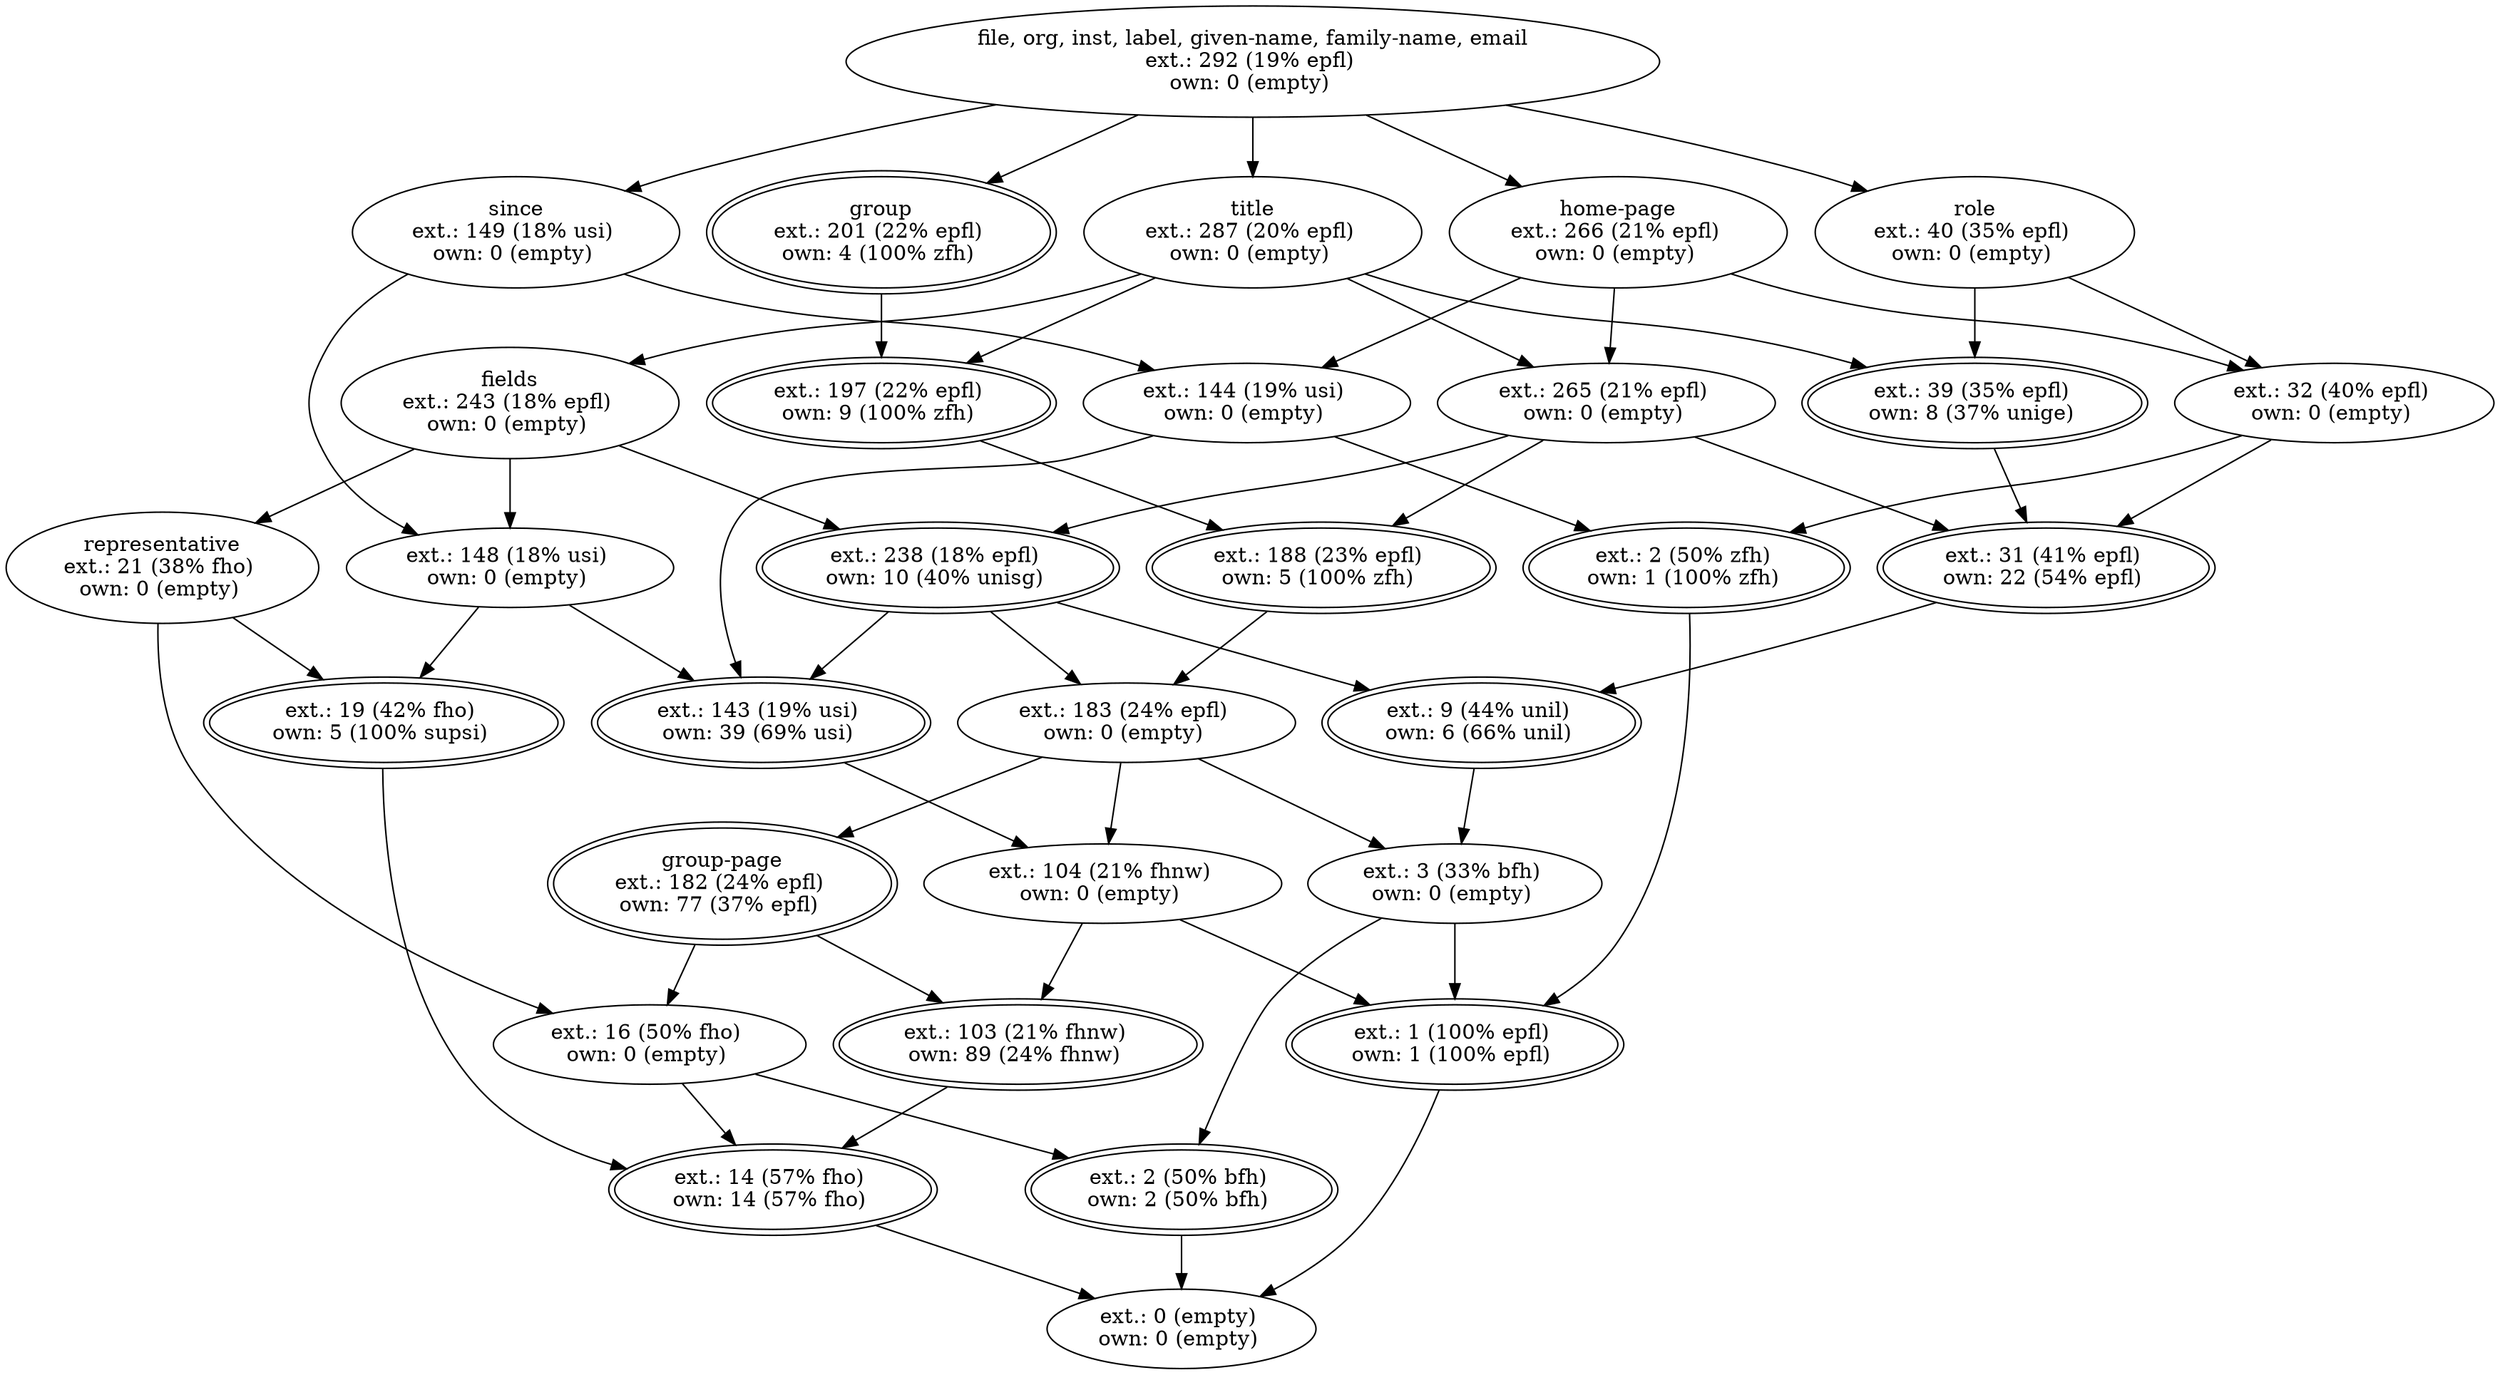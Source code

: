 digraph d{
1 [label="file, org, inst, label, given-name, family-name, email
ext.: 292 (19% epfl) 
own: 0 (empty) "]
2 [label="ext.: 103 (21% fhnw) 
own: 89 (24% fhnw) ", peripheries = 2]
3 [label="group-page
ext.: 182 (24% epfl) 
own: 77 (37% epfl) ", peripheries = 2]
4 [label="ext.: 2 (50% bfh) 
own: 2 (50% bfh) ", peripheries = 2]
5 [label="ext.: 16 (50% fho) 
own: 0 (empty) "]
6 [label="ext.: 14 (57% fho) 
own: 14 (57% fho) ", peripheries = 2]
7 [label="ext.: 104 (21% fhnw) 
own: 0 (empty) "]
8 [label="ext.: 183 (24% epfl) 
own: 0 (empty) "]
9 [label="ext.: 3 (33% bfh) 
own: 0 (empty) "]
10 [label="ext.: 1 (100% epfl) 
own: 1 (100% epfl) ", peripheries = 2]
11 [label="ext.: 265 (21% epfl) 
own: 0 (empty) "]
12 [label="ext.: 31 (41% epfl) 
own: 22 (54% epfl) ", peripheries = 2]
13 [label="title
ext.: 287 (20% epfl) 
own: 0 (empty) "]
14 [label="ext.: 39 (35% epfl) 
own: 8 (37% unige) ", peripheries = 2]
15 [label="ext.: 143 (19% usi) 
own: 39 (69% usi) ", peripheries = 2]
16 [label="ext.: 238 (18% epfl) 
own: 10 (40% unisg) ", peripheries = 2]
17 [label="ext.: 148 (18% usi) 
own: 0 (empty) "]
18 [label="fields
ext.: 243 (18% epfl) 
own: 0 (empty) "]
19 [label="representative
ext.: 21 (38% fho) 
own: 0 (empty) "]
20 [label="ext.: 19 (42% fho) 
own: 5 (100% supsi) ", peripheries = 2]
21 [label="ext.: 9 (44% unil) 
own: 6 (66% unil) ", peripheries = 2]
22 [label="ext.: 144 (19% usi) 
own: 0 (empty) "]
23 [label="home-page
ext.: 266 (21% epfl) 
own: 0 (empty) "]
24 [label="ext.: 32 (40% epfl) 
own: 0 (empty) "]
25 [label="ext.: 2 (50% zfh) 
own: 1 (100% zfh) ", peripheries = 2]
26 [label="role
ext.: 40 (35% epfl) 
own: 0 (empty) "]
27 [label="since
ext.: 149 (18% usi) 
own: 0 (empty) "]
28 [label="ext.: 188 (23% epfl) 
own: 5 (100% zfh) ", peripheries = 2]
29 [label="ext.: 197 (22% epfl) 
own: 9 (100% zfh) ", peripheries = 2]
30 [label="group
ext.: 201 (22% epfl) 
own: 4 (100% zfh) ", peripheries = 2]
31 [label="ext.: 0 (empty) 
own: 0 (empty) "]
1->13;
1->23;
1->26;
1->27;
1->30;
13->11;
13->14;
13->18;
13->29;
23->11;
23->22;
23->24;
26->14;
26->24;
27->22;
30->29;
11->12;
11->16;
11->28;
14->12;
18->16;
18->17;
18->19;
22->25;
24->12;
24->25;
29->28;
12->21;
16->8;
16->15;
16->21;
17->15;
17->20;
19->20;
28->8;
8->3;
8->7;
8->9;
15->7;
21->9;
3->2;
3->5;
7->2;
7->10;
9->10;
2->6;
5->4;
5->6;
4->31;
6->31;
27->17;
22->15;
9->4;
10->31;
19->5;
25->10;
20->6;
}